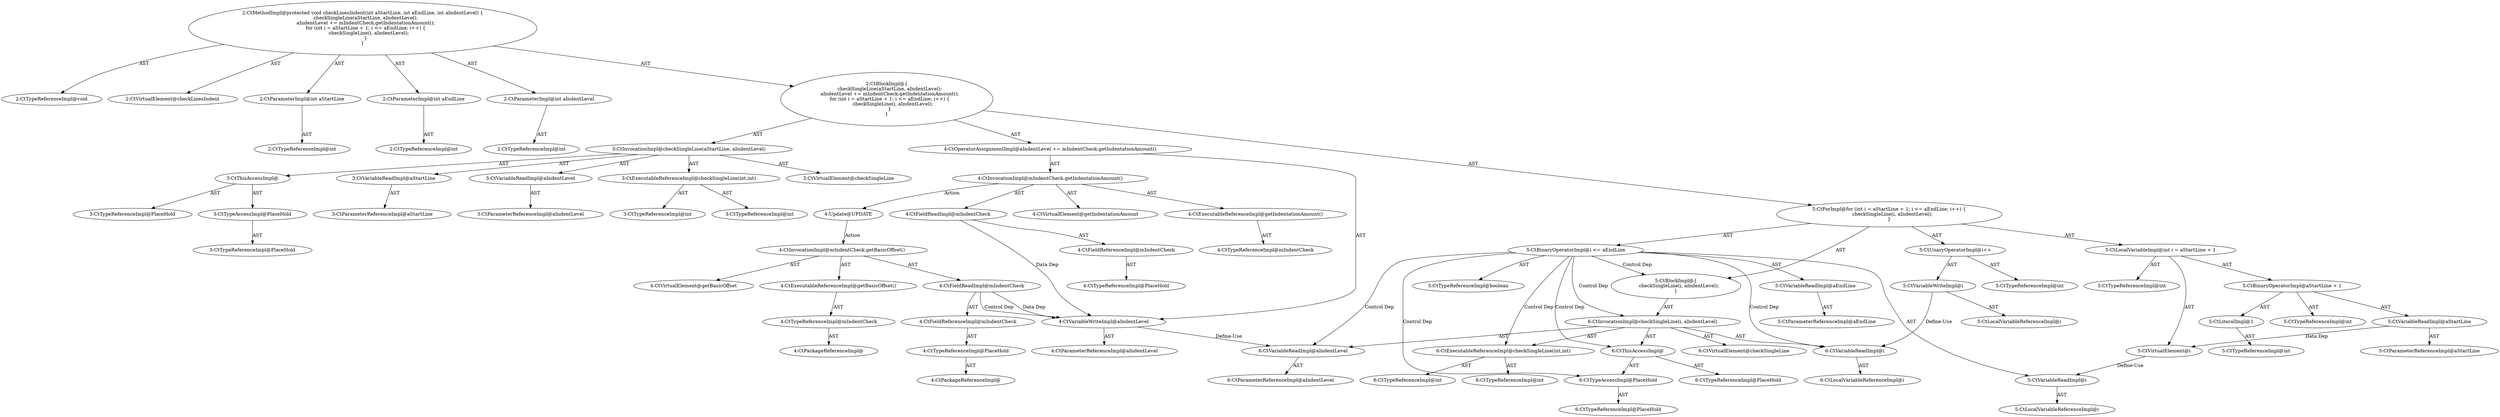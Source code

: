 digraph "checkLinesIndent#?,int,int,int" {
0 [label="2:CtTypeReferenceImpl@void" shape=ellipse]
1 [label="2:CtVirtualElement@checkLinesIndent" shape=ellipse]
2 [label="2:CtParameterImpl@int aStartLine" shape=ellipse]
3 [label="2:CtTypeReferenceImpl@int" shape=ellipse]
4 [label="2:CtParameterImpl@int aEndLine" shape=ellipse]
5 [label="2:CtTypeReferenceImpl@int" shape=ellipse]
6 [label="2:CtParameterImpl@int aIndentLevel" shape=ellipse]
7 [label="2:CtTypeReferenceImpl@int" shape=ellipse]
8 [label="3:CtExecutableReferenceImpl@checkSingleLine(int,int)" shape=ellipse]
9 [label="3:CtTypeReferenceImpl@int" shape=ellipse]
10 [label="3:CtTypeReferenceImpl@int" shape=ellipse]
11 [label="3:CtVirtualElement@checkSingleLine" shape=ellipse]
12 [label="3:CtTypeAccessImpl@PlaceHold" shape=ellipse]
13 [label="3:CtTypeReferenceImpl@PlaceHold" shape=ellipse]
14 [label="3:CtThisAccessImpl@" shape=ellipse]
15 [label="3:CtTypeReferenceImpl@PlaceHold" shape=ellipse]
16 [label="3:CtVariableReadImpl@aStartLine" shape=ellipse]
17 [label="3:CtParameterReferenceImpl@aStartLine" shape=ellipse]
18 [label="3:CtVariableReadImpl@aIndentLevel" shape=ellipse]
19 [label="3:CtParameterReferenceImpl@aIndentLevel" shape=ellipse]
20 [label="3:CtInvocationImpl@checkSingleLine(aStartLine, aIndentLevel)" shape=ellipse]
21 [label="4:CtVariableWriteImpl@aIndentLevel" shape=ellipse]
22 [label="4:CtParameterReferenceImpl@aIndentLevel" shape=ellipse]
23 [label="4:CtExecutableReferenceImpl@getIndentationAmount()" shape=ellipse]
24 [label="4:CtTypeReferenceImpl@mIndentCheck" shape=ellipse]
25 [label="4:CtVirtualElement@getIndentationAmount" shape=ellipse]
26 [label="4:CtFieldReferenceImpl@mIndentCheck" shape=ellipse]
27 [label="4:CtTypeReferenceImpl@PlaceHold" shape=ellipse]
28 [label="4:CtFieldReadImpl@mIndentCheck" shape=ellipse]
29 [label="4:CtInvocationImpl@mIndentCheck.getIndentationAmount()" shape=ellipse]
30 [label="4:CtOperatorAssignmentImpl@aIndentLevel += mIndentCheck.getIndentationAmount()" shape=ellipse]
31 [label="5:CtTypeReferenceImpl@int" shape=ellipse]
32 [label="5:CtVariableReadImpl@aStartLine" shape=ellipse]
33 [label="5:CtParameterReferenceImpl@aStartLine" shape=ellipse]
34 [label="5:CtLiteralImpl@1" shape=ellipse]
35 [label="5:CtTypeReferenceImpl@int" shape=ellipse]
36 [label="5:CtBinaryOperatorImpl@aStartLine + 1" shape=ellipse]
37 [label="5:CtTypeReferenceImpl@int" shape=ellipse]
38 [label="5:CtVirtualElement@i" shape=ellipse]
39 [label="5:CtLocalVariableImpl@int i = aStartLine + 1" shape=ellipse]
40 [label="5:CtVariableReadImpl@i" shape=ellipse]
41 [label="5:CtLocalVariableReferenceImpl@i" shape=ellipse]
42 [label="5:CtVariableReadImpl@aEndLine" shape=ellipse]
43 [label="5:CtParameterReferenceImpl@aEndLine" shape=ellipse]
44 [label="5:CtBinaryOperatorImpl@i <= aEndLine" shape=ellipse]
45 [label="5:CtTypeReferenceImpl@boolean" shape=ellipse]
46 [label="5:CtVariableWriteImpl@i" shape=ellipse]
47 [label="5:CtLocalVariableReferenceImpl@i" shape=ellipse]
48 [label="5:CtUnaryOperatorImpl@i++" shape=ellipse]
49 [label="5:CtTypeReferenceImpl@int" shape=ellipse]
50 [label="6:CtExecutableReferenceImpl@checkSingleLine(int,int)" shape=ellipse]
51 [label="6:CtTypeReferenceImpl@int" shape=ellipse]
52 [label="6:CtTypeReferenceImpl@int" shape=ellipse]
53 [label="6:CtVirtualElement@checkSingleLine" shape=ellipse]
54 [label="6:CtTypeAccessImpl@PlaceHold" shape=ellipse]
55 [label="6:CtTypeReferenceImpl@PlaceHold" shape=ellipse]
56 [label="6:CtThisAccessImpl@" shape=ellipse]
57 [label="6:CtTypeReferenceImpl@PlaceHold" shape=ellipse]
58 [label="6:CtVariableReadImpl@i" shape=ellipse]
59 [label="6:CtLocalVariableReferenceImpl@i" shape=ellipse]
60 [label="6:CtVariableReadImpl@aIndentLevel" shape=ellipse]
61 [label="6:CtParameterReferenceImpl@aIndentLevel" shape=ellipse]
62 [label="6:CtInvocationImpl@checkSingleLine(i, aIndentLevel)" shape=ellipse]
63 [label="5:CtBlockImpl@\{
    checkSingleLine(i, aIndentLevel);
\}" shape=ellipse]
64 [label="5:CtForImpl@for (int i = aStartLine + 1; i <= aEndLine; i++) \{
    checkSingleLine(i, aIndentLevel);
\}" shape=ellipse]
65 [label="2:CtBlockImpl@\{
    checkSingleLine(aStartLine, aIndentLevel);
    aIndentLevel += mIndentCheck.getIndentationAmount();
    for (int i = aStartLine + 1; i <= aEndLine; i++) \{
        checkSingleLine(i, aIndentLevel);
    \}
\}" shape=ellipse]
66 [label="2:CtMethodImpl@protected void checkLinesIndent(int aStartLine, int aEndLine, int aIndentLevel) \{
    checkSingleLine(aStartLine, aIndentLevel);
    aIndentLevel += mIndentCheck.getIndentationAmount();
    for (int i = aStartLine + 1; i <= aEndLine; i++) \{
        checkSingleLine(i, aIndentLevel);
    \}
\}" shape=ellipse]
67 [label="4:Update@UPDATE" shape=ellipse]
68 [label="4:CtPackageReferenceImpl@" shape=ellipse]
69 [label="4:CtTypeReferenceImpl@PlaceHold" shape=ellipse]
70 [label="4:CtFieldReferenceImpl@mIndentCheck" shape=ellipse]
71 [label="4:CtFieldReadImpl@mIndentCheck" shape=ellipse]
72 [label="4:CtPackageReferenceImpl@" shape=ellipse]
73 [label="4:CtTypeReferenceImpl@mIndentCheck" shape=ellipse]
74 [label="4:CtExecutableReferenceImpl@getBasicOffset()" shape=ellipse]
75 [label="4:CtInvocationImpl@mIndentCheck.getBasicOffset()" shape=ellipse]
76 [label="4:CtVirtualElement@getBasicOffset" shape=ellipse]
2 -> 3 [label="AST"];
4 -> 5 [label="AST"];
6 -> 7 [label="AST"];
8 -> 9 [label="AST"];
8 -> 10 [label="AST"];
12 -> 13 [label="AST"];
14 -> 15 [label="AST"];
14 -> 12 [label="AST"];
16 -> 17 [label="AST"];
18 -> 19 [label="AST"];
20 -> 11 [label="AST"];
20 -> 14 [label="AST"];
20 -> 8 [label="AST"];
20 -> 16 [label="AST"];
20 -> 18 [label="AST"];
21 -> 22 [label="AST"];
21 -> 60 [label="Define-Use"];
23 -> 24 [label="AST"];
26 -> 27 [label="AST"];
28 -> 26 [label="AST"];
28 -> 21 [label="Data Dep"];
29 -> 25 [label="AST"];
29 -> 28 [label="AST"];
29 -> 23 [label="AST"];
29 -> 67 [label="Action"];
30 -> 21 [label="AST"];
30 -> 29 [label="AST"];
32 -> 33 [label="AST"];
32 -> 38 [label="Data Dep"];
34 -> 35 [label="AST"];
36 -> 37 [label="AST"];
36 -> 32 [label="AST"];
36 -> 34 [label="AST"];
38 -> 40 [label="Define-Use"];
39 -> 38 [label="AST"];
39 -> 31 [label="AST"];
39 -> 36 [label="AST"];
40 -> 41 [label="AST"];
42 -> 43 [label="AST"];
44 -> 45 [label="AST"];
44 -> 40 [label="AST"];
44 -> 42 [label="AST"];
44 -> 63 [label="Control Dep"];
44 -> 62 [label="Control Dep"];
44 -> 50 [label="Control Dep"];
44 -> 56 [label="Control Dep"];
44 -> 54 [label="Control Dep"];
44 -> 58 [label="Control Dep"];
44 -> 60 [label="Control Dep"];
46 -> 47 [label="AST"];
46 -> 58 [label="Define-Use"];
48 -> 49 [label="AST"];
48 -> 46 [label="AST"];
50 -> 51 [label="AST"];
50 -> 52 [label="AST"];
54 -> 55 [label="AST"];
56 -> 57 [label="AST"];
56 -> 54 [label="AST"];
58 -> 59 [label="AST"];
60 -> 61 [label="AST"];
62 -> 53 [label="AST"];
62 -> 56 [label="AST"];
62 -> 50 [label="AST"];
62 -> 58 [label="AST"];
62 -> 60 [label="AST"];
63 -> 62 [label="AST"];
64 -> 39 [label="AST"];
64 -> 44 [label="AST"];
64 -> 48 [label="AST"];
64 -> 63 [label="AST"];
65 -> 20 [label="AST"];
65 -> 30 [label="AST"];
65 -> 64 [label="AST"];
66 -> 1 [label="AST"];
66 -> 0 [label="AST"];
66 -> 2 [label="AST"];
66 -> 4 [label="AST"];
66 -> 6 [label="AST"];
66 -> 65 [label="AST"];
67 -> 75 [label="Action"];
69 -> 68 [label="AST"];
70 -> 69 [label="AST"];
71 -> 70 [label="AST"];
71 -> 21 [label="Data Dep"];
71 -> 21 [label="Control Dep"];
73 -> 72 [label="AST"];
74 -> 73 [label="AST"];
75 -> 76 [label="AST"];
75 -> 71 [label="AST"];
75 -> 74 [label="AST"];
}